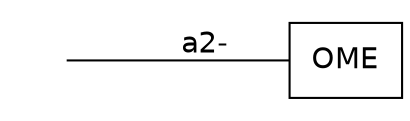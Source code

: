 graph G {graph [splines=false dpi=72 outputorder="edgesfirst"];
node [shape="none" fontname=DejaVuSans labelfontsize=12 label="none" size=50 fixedsize="true" scale="true"];
edge [labelfontsize=12 fontname=DejaVuSans labeldistance=1.2 labelangle=320.0];
rankdir=LR nodesep="0.05" ranksep="0.8";
0 [shape=box label="OME"]
1 [label="" height="0.7" image="includes/MolecularMetadata/Sugars/SNFG_Symbol_Images/DKDN.svg"];
1--0 [label="a2-" headclip=true tailclip=false];
}
